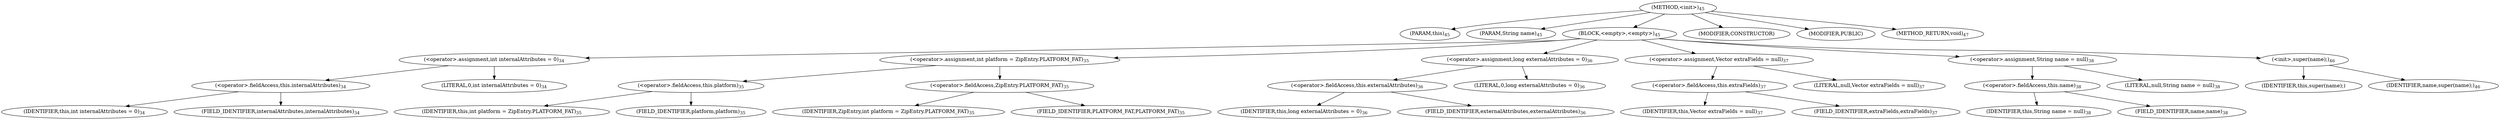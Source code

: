 digraph "&lt;init&gt;" {  
"115" [label = <(METHOD,&lt;init&gt;)<SUB>45</SUB>> ]
"4" [label = <(PARAM,this)<SUB>45</SUB>> ]
"116" [label = <(PARAM,String name)<SUB>45</SUB>> ]
"117" [label = <(BLOCK,&lt;empty&gt;,&lt;empty&gt;)<SUB>45</SUB>> ]
"118" [label = <(&lt;operator&gt;.assignment,int internalAttributes = 0)<SUB>34</SUB>> ]
"119" [label = <(&lt;operator&gt;.fieldAccess,this.internalAttributes)<SUB>34</SUB>> ]
"120" [label = <(IDENTIFIER,this,int internalAttributes = 0)<SUB>34</SUB>> ]
"121" [label = <(FIELD_IDENTIFIER,internalAttributes,internalAttributes)<SUB>34</SUB>> ]
"122" [label = <(LITERAL,0,int internalAttributes = 0)<SUB>34</SUB>> ]
"123" [label = <(&lt;operator&gt;.assignment,int platform = ZipEntry.PLATFORM_FAT)<SUB>35</SUB>> ]
"124" [label = <(&lt;operator&gt;.fieldAccess,this.platform)<SUB>35</SUB>> ]
"125" [label = <(IDENTIFIER,this,int platform = ZipEntry.PLATFORM_FAT)<SUB>35</SUB>> ]
"126" [label = <(FIELD_IDENTIFIER,platform,platform)<SUB>35</SUB>> ]
"127" [label = <(&lt;operator&gt;.fieldAccess,ZipEntry.PLATFORM_FAT)<SUB>35</SUB>> ]
"128" [label = <(IDENTIFIER,ZipEntry,int platform = ZipEntry.PLATFORM_FAT)<SUB>35</SUB>> ]
"129" [label = <(FIELD_IDENTIFIER,PLATFORM_FAT,PLATFORM_FAT)<SUB>35</SUB>> ]
"130" [label = <(&lt;operator&gt;.assignment,long externalAttributes = 0)<SUB>36</SUB>> ]
"131" [label = <(&lt;operator&gt;.fieldAccess,this.externalAttributes)<SUB>36</SUB>> ]
"132" [label = <(IDENTIFIER,this,long externalAttributes = 0)<SUB>36</SUB>> ]
"133" [label = <(FIELD_IDENTIFIER,externalAttributes,externalAttributes)<SUB>36</SUB>> ]
"134" [label = <(LITERAL,0,long externalAttributes = 0)<SUB>36</SUB>> ]
"135" [label = <(&lt;operator&gt;.assignment,Vector extraFields = null)<SUB>37</SUB>> ]
"136" [label = <(&lt;operator&gt;.fieldAccess,this.extraFields)<SUB>37</SUB>> ]
"137" [label = <(IDENTIFIER,this,Vector extraFields = null)<SUB>37</SUB>> ]
"138" [label = <(FIELD_IDENTIFIER,extraFields,extraFields)<SUB>37</SUB>> ]
"139" [label = <(LITERAL,null,Vector extraFields = null)<SUB>37</SUB>> ]
"140" [label = <(&lt;operator&gt;.assignment,String name = null)<SUB>38</SUB>> ]
"141" [label = <(&lt;operator&gt;.fieldAccess,this.name)<SUB>38</SUB>> ]
"142" [label = <(IDENTIFIER,this,String name = null)<SUB>38</SUB>> ]
"143" [label = <(FIELD_IDENTIFIER,name,name)<SUB>38</SUB>> ]
"144" [label = <(LITERAL,null,String name = null)<SUB>38</SUB>> ]
"145" [label = <(&lt;init&gt;,super(name);)<SUB>46</SUB>> ]
"3" [label = <(IDENTIFIER,this,super(name);)> ]
"146" [label = <(IDENTIFIER,name,super(name);)<SUB>46</SUB>> ]
"147" [label = <(MODIFIER,CONSTRUCTOR)> ]
"148" [label = <(MODIFIER,PUBLIC)> ]
"149" [label = <(METHOD_RETURN,void)<SUB>47</SUB>> ]
  "115" -> "4" 
  "115" -> "116" 
  "115" -> "117" 
  "115" -> "147" 
  "115" -> "148" 
  "115" -> "149" 
  "117" -> "118" 
  "117" -> "123" 
  "117" -> "130" 
  "117" -> "135" 
  "117" -> "140" 
  "117" -> "145" 
  "118" -> "119" 
  "118" -> "122" 
  "119" -> "120" 
  "119" -> "121" 
  "123" -> "124" 
  "123" -> "127" 
  "124" -> "125" 
  "124" -> "126" 
  "127" -> "128" 
  "127" -> "129" 
  "130" -> "131" 
  "130" -> "134" 
  "131" -> "132" 
  "131" -> "133" 
  "135" -> "136" 
  "135" -> "139" 
  "136" -> "137" 
  "136" -> "138" 
  "140" -> "141" 
  "140" -> "144" 
  "141" -> "142" 
  "141" -> "143" 
  "145" -> "3" 
  "145" -> "146" 
}
